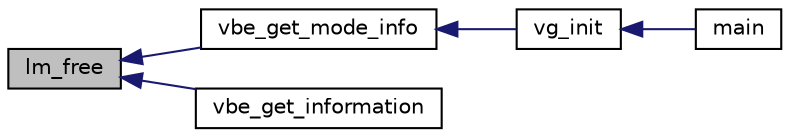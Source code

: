 digraph "lm_free"
{
  edge [fontname="Helvetica",fontsize="10",labelfontname="Helvetica",labelfontsize="10"];
  node [fontname="Helvetica",fontsize="10",shape=record];
  rankdir="LR";
  Node7 [label="lm_free",height=0.2,width=0.4,color="black", fillcolor="grey75", style="filled", fontcolor="black"];
  Node7 -> Node8 [dir="back",color="midnightblue",fontsize="10",style="solid",fontname="Helvetica"];
  Node8 [label="vbe_get_mode_info",height=0.2,width=0.4,color="black", fillcolor="white", style="filled",URL="$vbe_8h.html#a4ef3234e41f2050bc094a22049b69e45",tooltip="Returns information on the input VBE mode, including screen dimensions, color depth and VRAM physical..."];
  Node8 -> Node9 [dir="back",color="midnightblue",fontsize="10",style="solid",fontname="Helvetica"];
  Node9 [label="vg_init",height=0.2,width=0.4,color="black", fillcolor="white", style="filled",URL="$group__video__gr.html#gacef21667c79365d57a084bed994c2189",tooltip="Initializes the video module in graphics mode. "];
  Node9 -> Node10 [dir="back",color="midnightblue",fontsize="10",style="solid",fontname="Helvetica"];
  Node10 [label="main",height=0.2,width=0.4,color="black", fillcolor="white", style="filled",URL="$main_8c.html#ae66f6b31b5ad750f1fe042a706a4e3d4"];
  Node7 -> Node11 [dir="back",color="midnightblue",fontsize="10",style="solid",fontname="Helvetica"];
  Node11 [label="vbe_get_information",height=0.2,width=0.4,color="black", fillcolor="white", style="filled",URL="$vbe_8c.html#af09f0afea5e94ea42250da72d8d1e5f8"];
}
